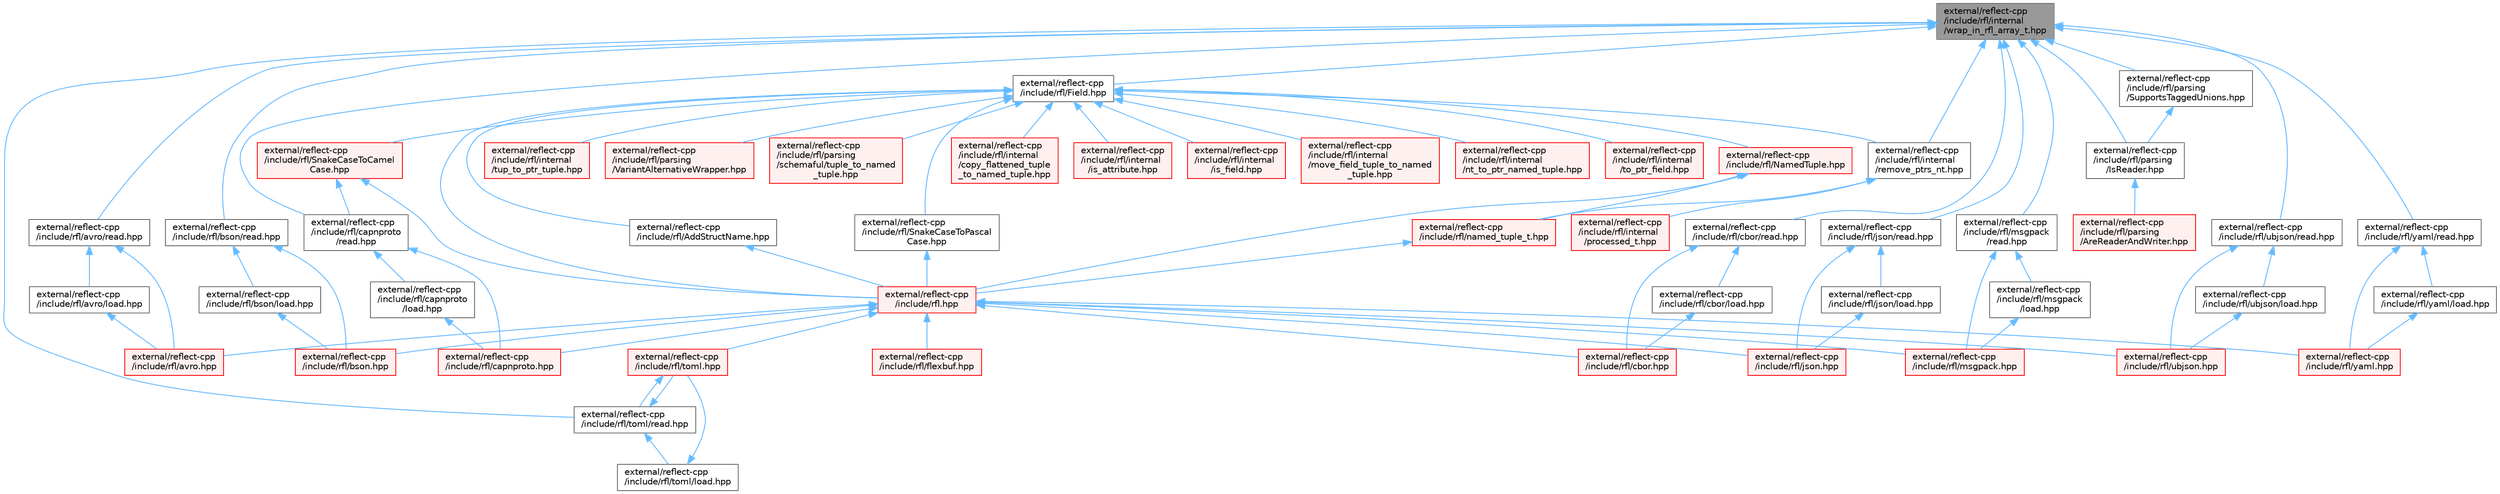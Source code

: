 digraph "external/reflect-cpp/include/rfl/internal/wrap_in_rfl_array_t.hpp"
{
 // LATEX_PDF_SIZE
  bgcolor="transparent";
  edge [fontname=Helvetica,fontsize=10,labelfontname=Helvetica,labelfontsize=10];
  node [fontname=Helvetica,fontsize=10,shape=box,height=0.2,width=0.4];
  Node1 [id="Node000001",label="external/reflect-cpp\l/include/rfl/internal\l/wrap_in_rfl_array_t.hpp",height=0.2,width=0.4,color="gray40", fillcolor="grey60", style="filled", fontcolor="black",tooltip=" "];
  Node1 -> Node2 [id="edge1_Node000001_Node000002",dir="back",color="steelblue1",style="solid",tooltip=" "];
  Node2 [id="Node000002",label="external/reflect-cpp\l/include/rfl/Field.hpp",height=0.2,width=0.4,color="grey40", fillcolor="white", style="filled",URL="$_field_8hpp.html",tooltip=" "];
  Node2 -> Node3 [id="edge2_Node000002_Node000003",dir="back",color="steelblue1",style="solid",tooltip=" "];
  Node3 [id="Node000003",label="external/reflect-cpp\l/include/rfl.hpp",height=0.2,width=0.4,color="red", fillcolor="#FFF0F0", style="filled",URL="$rfl_8hpp.html",tooltip=" "];
  Node3 -> Node4 [id="edge3_Node000003_Node000004",dir="back",color="steelblue1",style="solid",tooltip=" "];
  Node4 [id="Node000004",label="external/reflect-cpp\l/include/rfl/avro.hpp",height=0.2,width=0.4,color="red", fillcolor="#FFF0F0", style="filled",URL="$avro_8hpp.html",tooltip=" "];
  Node3 -> Node58 [id="edge4_Node000003_Node000058",dir="back",color="steelblue1",style="solid",tooltip=" "];
  Node58 [id="Node000058",label="external/reflect-cpp\l/include/rfl/bson.hpp",height=0.2,width=0.4,color="red", fillcolor="#FFF0F0", style="filled",URL="$bson_8hpp.html",tooltip=" "];
  Node3 -> Node98 [id="edge5_Node000003_Node000098",dir="back",color="steelblue1",style="solid",tooltip=" "];
  Node98 [id="Node000098",label="external/reflect-cpp\l/include/rfl/capnproto.hpp",height=0.2,width=0.4,color="red", fillcolor="#FFF0F0", style="filled",URL="$capnproto_8hpp.html",tooltip=" "];
  Node3 -> Node145 [id="edge6_Node000003_Node000145",dir="back",color="steelblue1",style="solid",tooltip=" "];
  Node145 [id="Node000145",label="external/reflect-cpp\l/include/rfl/cbor.hpp",height=0.2,width=0.4,color="red", fillcolor="#FFF0F0", style="filled",URL="$cbor_8hpp.html",tooltip=" "];
  Node3 -> Node186 [id="edge7_Node000003_Node000186",dir="back",color="steelblue1",style="solid",tooltip=" "];
  Node186 [id="Node000186",label="external/reflect-cpp\l/include/rfl/flexbuf.hpp",height=0.2,width=0.4,color="red", fillcolor="#FFF0F0", style="filled",URL="$flexbuf_8hpp.html",tooltip=" "];
  Node3 -> Node226 [id="edge8_Node000003_Node000226",dir="back",color="steelblue1",style="solid",tooltip=" "];
  Node226 [id="Node000226",label="external/reflect-cpp\l/include/rfl/json.hpp",height=0.2,width=0.4,color="red", fillcolor="#FFF0F0", style="filled",URL="$reflect-cpp_2include_2rfl_2json_8hpp.html",tooltip=" "];
  Node3 -> Node451 [id="edge9_Node000003_Node000451",dir="back",color="steelblue1",style="solid",tooltip=" "];
  Node451 [id="Node000451",label="external/reflect-cpp\l/include/rfl/msgpack.hpp",height=0.2,width=0.4,color="red", fillcolor="#FFF0F0", style="filled",URL="$msgpack_8hpp.html",tooltip=" "];
  Node3 -> Node494 [id="edge10_Node000003_Node000494",dir="back",color="steelblue1",style="solid",tooltip=" "];
  Node494 [id="Node000494",label="external/reflect-cpp\l/include/rfl/toml.hpp",height=0.2,width=0.4,color="red", fillcolor="#FFF0F0", style="filled",URL="$toml_8hpp.html",tooltip=" "];
  Node494 -> Node497 [id="edge11_Node000494_Node000497",dir="back",color="steelblue1",style="solid",tooltip=" "];
  Node497 [id="Node000497",label="external/reflect-cpp\l/include/rfl/toml/read.hpp",height=0.2,width=0.4,color="grey40", fillcolor="white", style="filled",URL="$toml_2read_8hpp.html",tooltip=" "];
  Node497 -> Node494 [id="edge12_Node000497_Node000494",dir="back",color="steelblue1",style="solid",tooltip=" "];
  Node497 -> Node498 [id="edge13_Node000497_Node000498",dir="back",color="steelblue1",style="solid",tooltip=" "];
  Node498 [id="Node000498",label="external/reflect-cpp\l/include/rfl/toml/load.hpp",height=0.2,width=0.4,color="grey40", fillcolor="white", style="filled",URL="$toml_2load_8hpp.html",tooltip=" "];
  Node498 -> Node494 [id="edge14_Node000498_Node000494",dir="back",color="steelblue1",style="solid",tooltip=" "];
  Node3 -> Node541 [id="edge15_Node000003_Node000541",dir="back",color="steelblue1",style="solid",tooltip=" "];
  Node541 [id="Node000541",label="external/reflect-cpp\l/include/rfl/ubjson.hpp",height=0.2,width=0.4,color="red", fillcolor="#FFF0F0", style="filled",URL="$ubjson_8hpp.html",tooltip=" "];
  Node3 -> Node621 [id="edge16_Node000003_Node000621",dir="back",color="steelblue1",style="solid",tooltip=" "];
  Node621 [id="Node000621",label="external/reflect-cpp\l/include/rfl/yaml.hpp",height=0.2,width=0.4,color="red", fillcolor="#FFF0F0", style="filled",URL="$yaml_8hpp.html",tooltip=" "];
  Node2 -> Node667 [id="edge17_Node000002_Node000667",dir="back",color="steelblue1",style="solid",tooltip=" "];
  Node667 [id="Node000667",label="external/reflect-cpp\l/include/rfl/AddStructName.hpp",height=0.2,width=0.4,color="grey40", fillcolor="white", style="filled",URL="$_add_struct_name_8hpp.html",tooltip=" "];
  Node667 -> Node3 [id="edge18_Node000667_Node000003",dir="back",color="steelblue1",style="solid",tooltip=" "];
  Node2 -> Node668 [id="edge19_Node000002_Node000668",dir="back",color="steelblue1",style="solid",tooltip=" "];
  Node668 [id="Node000668",label="external/reflect-cpp\l/include/rfl/NamedTuple.hpp",height=0.2,width=0.4,color="red", fillcolor="#FFF0F0", style="filled",URL="$_named_tuple_8hpp.html",tooltip=" "];
  Node668 -> Node3 [id="edge20_Node000668_Node000003",dir="back",color="steelblue1",style="solid",tooltip=" "];
  Node668 -> Node748 [id="edge21_Node000668_Node000748",dir="back",color="steelblue1",style="solid",tooltip=" "];
  Node748 [id="Node000748",label="external/reflect-cpp\l/include/rfl/named_tuple_t.hpp",height=0.2,width=0.4,color="red", fillcolor="#FFF0F0", style="filled",URL="$named__tuple__t_8hpp.html",tooltip=" "];
  Node748 -> Node3 [id="edge22_Node000748_Node000003",dir="back",color="steelblue1",style="solid",tooltip=" "];
  Node2 -> Node793 [id="edge23_Node000002_Node000793",dir="back",color="steelblue1",style="solid",tooltip=" "];
  Node793 [id="Node000793",label="external/reflect-cpp\l/include/rfl/SnakeCaseToCamel\lCase.hpp",height=0.2,width=0.4,color="red", fillcolor="#FFF0F0", style="filled",URL="$_snake_case_to_camel_case_8hpp.html",tooltip=" "];
  Node793 -> Node3 [id="edge24_Node000793_Node000003",dir="back",color="steelblue1",style="solid",tooltip=" "];
  Node793 -> Node238 [id="edge25_Node000793_Node000238",dir="back",color="steelblue1",style="solid",tooltip=" "];
  Node238 [id="Node000238",label="external/reflect-cpp\l/include/rfl/capnproto\l/read.hpp",height=0.2,width=0.4,color="grey40", fillcolor="white", style="filled",URL="$capnproto_2read_8hpp.html",tooltip=" "];
  Node238 -> Node98 [id="edge26_Node000238_Node000098",dir="back",color="steelblue1",style="solid",tooltip=" "];
  Node238 -> Node239 [id="edge27_Node000238_Node000239",dir="back",color="steelblue1",style="solid",tooltip=" "];
  Node239 [id="Node000239",label="external/reflect-cpp\l/include/rfl/capnproto\l/load.hpp",height=0.2,width=0.4,color="grey40", fillcolor="white", style="filled",URL="$capnproto_2load_8hpp.html",tooltip=" "];
  Node239 -> Node98 [id="edge28_Node000239_Node000098",dir="back",color="steelblue1",style="solid",tooltip=" "];
  Node2 -> Node794 [id="edge29_Node000002_Node000794",dir="back",color="steelblue1",style="solid",tooltip=" "];
  Node794 [id="Node000794",label="external/reflect-cpp\l/include/rfl/SnakeCaseToPascal\lCase.hpp",height=0.2,width=0.4,color="grey40", fillcolor="white", style="filled",URL="$_snake_case_to_pascal_case_8hpp.html",tooltip=" "];
  Node794 -> Node3 [id="edge30_Node000794_Node000003",dir="back",color="steelblue1",style="solid",tooltip=" "];
  Node2 -> Node781 [id="edge31_Node000002_Node000781",dir="back",color="steelblue1",style="solid",tooltip=" "];
  Node781 [id="Node000781",label="external/reflect-cpp\l/include/rfl/internal\l/copy_flattened_tuple\l_to_named_tuple.hpp",height=0.2,width=0.4,color="red", fillcolor="#FFF0F0", style="filled",URL="$copy__flattened__tuple__to__named__tuple_8hpp.html",tooltip=" "];
  Node2 -> Node795 [id="edge32_Node000002_Node000795",dir="back",color="steelblue1",style="solid",tooltip=" "];
  Node795 [id="Node000795",label="external/reflect-cpp\l/include/rfl/internal\l/is_attribute.hpp",height=0.2,width=0.4,color="red", fillcolor="#FFF0F0", style="filled",URL="$is__attribute_8hpp.html",tooltip=" "];
  Node2 -> Node796 [id="edge33_Node000002_Node000796",dir="back",color="steelblue1",style="solid",tooltip=" "];
  Node796 [id="Node000796",label="external/reflect-cpp\l/include/rfl/internal\l/is_field.hpp",height=0.2,width=0.4,color="red", fillcolor="#FFF0F0", style="filled",URL="$is__field_8hpp.html",tooltip=" "];
  Node2 -> Node764 [id="edge34_Node000002_Node000764",dir="back",color="steelblue1",style="solid",tooltip=" "];
  Node764 [id="Node000764",label="external/reflect-cpp\l/include/rfl/internal\l/move_field_tuple_to_named\l_tuple.hpp",height=0.2,width=0.4,color="red", fillcolor="#FFF0F0", style="filled",URL="$move__field__tuple__to__named__tuple_8hpp.html",tooltip=" "];
  Node2 -> Node786 [id="edge35_Node000002_Node000786",dir="back",color="steelblue1",style="solid",tooltip=" "];
  Node786 [id="Node000786",label="external/reflect-cpp\l/include/rfl/internal\l/nt_to_ptr_named_tuple.hpp",height=0.2,width=0.4,color="red", fillcolor="#FFF0F0", style="filled",URL="$nt__to__ptr__named__tuple_8hpp.html",tooltip=" "];
  Node2 -> Node798 [id="edge36_Node000002_Node000798",dir="back",color="steelblue1",style="solid",tooltip=" "];
  Node798 [id="Node000798",label="external/reflect-cpp\l/include/rfl/internal\l/remove_ptrs_nt.hpp",height=0.2,width=0.4,color="grey40", fillcolor="white", style="filled",URL="$remove__ptrs__nt_8hpp.html",tooltip=" "];
  Node798 -> Node769 [id="edge37_Node000798_Node000769",dir="back",color="steelblue1",style="solid",tooltip=" "];
  Node769 [id="Node000769",label="external/reflect-cpp\l/include/rfl/internal\l/processed_t.hpp",height=0.2,width=0.4,color="red", fillcolor="#FFF0F0", style="filled",URL="$processed__t_8hpp.html",tooltip=" "];
  Node798 -> Node748 [id="edge38_Node000798_Node000748",dir="back",color="steelblue1",style="solid",tooltip=" "];
  Node2 -> Node799 [id="edge39_Node000002_Node000799",dir="back",color="steelblue1",style="solid",tooltip=" "];
  Node799 [id="Node000799",label="external/reflect-cpp\l/include/rfl/internal\l/to_ptr_field.hpp",height=0.2,width=0.4,color="red", fillcolor="#FFF0F0", style="filled",URL="$to__ptr__field_8hpp.html",tooltip=" "];
  Node2 -> Node787 [id="edge40_Node000002_Node000787",dir="back",color="steelblue1",style="solid",tooltip=" "];
  Node787 [id="Node000787",label="external/reflect-cpp\l/include/rfl/internal\l/tup_to_ptr_tuple.hpp",height=0.2,width=0.4,color="red", fillcolor="#FFF0F0", style="filled",URL="$tup__to__ptr__tuple_8hpp.html",tooltip=" "];
  Node2 -> Node800 [id="edge41_Node000002_Node000800",dir="back",color="steelblue1",style="solid",tooltip=" "];
  Node800 [id="Node000800",label="external/reflect-cpp\l/include/rfl/parsing\l/VariantAlternativeWrapper.hpp",height=0.2,width=0.4,color="red", fillcolor="#FFF0F0", style="filled",URL="$_variant_alternative_wrapper_8hpp.html",tooltip=" "];
  Node2 -> Node788 [id="edge42_Node000002_Node000788",dir="back",color="steelblue1",style="solid",tooltip=" "];
  Node788 [id="Node000788",label="external/reflect-cpp\l/include/rfl/parsing\l/schemaful/tuple_to_named\l_tuple.hpp",height=0.2,width=0.4,color="red", fillcolor="#FFF0F0", style="filled",URL="$tuple__to__named__tuple_8hpp.html",tooltip=" "];
  Node1 -> Node231 [id="edge43_Node000001_Node000231",dir="back",color="steelblue1",style="solid",tooltip=" "];
  Node231 [id="Node000231",label="external/reflect-cpp\l/include/rfl/avro/read.hpp",height=0.2,width=0.4,color="grey40", fillcolor="white", style="filled",URL="$avro_2read_8hpp.html",tooltip=" "];
  Node231 -> Node4 [id="edge44_Node000231_Node000004",dir="back",color="steelblue1",style="solid",tooltip=" "];
  Node231 -> Node232 [id="edge45_Node000231_Node000232",dir="back",color="steelblue1",style="solid",tooltip=" "];
  Node232 [id="Node000232",label="external/reflect-cpp\l/include/rfl/avro/load.hpp",height=0.2,width=0.4,color="grey40", fillcolor="white", style="filled",URL="$avro_2load_8hpp.html",tooltip=" "];
  Node232 -> Node4 [id="edge46_Node000232_Node000004",dir="back",color="steelblue1",style="solid",tooltip=" "];
  Node1 -> Node694 [id="edge47_Node000001_Node000694",dir="back",color="steelblue1",style="solid",tooltip=" "];
  Node694 [id="Node000694",label="external/reflect-cpp\l/include/rfl/bson/read.hpp",height=0.2,width=0.4,color="grey40", fillcolor="white", style="filled",URL="$bson_2read_8hpp.html",tooltip=" "];
  Node694 -> Node58 [id="edge48_Node000694_Node000058",dir="back",color="steelblue1",style="solid",tooltip=" "];
  Node694 -> Node695 [id="edge49_Node000694_Node000695",dir="back",color="steelblue1",style="solid",tooltip=" "];
  Node695 [id="Node000695",label="external/reflect-cpp\l/include/rfl/bson/load.hpp",height=0.2,width=0.4,color="grey40", fillcolor="white", style="filled",URL="$bson_2load_8hpp.html",tooltip=" "];
  Node695 -> Node58 [id="edge50_Node000695_Node000058",dir="back",color="steelblue1",style="solid",tooltip=" "];
  Node1 -> Node238 [id="edge51_Node000001_Node000238",dir="back",color="steelblue1",style="solid",tooltip=" "];
  Node1 -> Node701 [id="edge52_Node000001_Node000701",dir="back",color="steelblue1",style="solid",tooltip=" "];
  Node701 [id="Node000701",label="external/reflect-cpp\l/include/rfl/cbor/read.hpp",height=0.2,width=0.4,color="grey40", fillcolor="white", style="filled",URL="$cbor_2read_8hpp.html",tooltip=" "];
  Node701 -> Node145 [id="edge53_Node000701_Node000145",dir="back",color="steelblue1",style="solid",tooltip=" "];
  Node701 -> Node702 [id="edge54_Node000701_Node000702",dir="back",color="steelblue1",style="solid",tooltip=" "];
  Node702 [id="Node000702",label="external/reflect-cpp\l/include/rfl/cbor/load.hpp",height=0.2,width=0.4,color="grey40", fillcolor="white", style="filled",URL="$cbor_2load_8hpp.html",tooltip=" "];
  Node702 -> Node145 [id="edge55_Node000702_Node000145",dir="back",color="steelblue1",style="solid",tooltip=" "];
  Node1 -> Node798 [id="edge56_Node000001_Node000798",dir="back",color="steelblue1",style="solid",tooltip=" "];
  Node1 -> Node717 [id="edge57_Node000001_Node000717",dir="back",color="steelblue1",style="solid",tooltip=" "];
  Node717 [id="Node000717",label="external/reflect-cpp\l/include/rfl/json/read.hpp",height=0.2,width=0.4,color="grey40", fillcolor="white", style="filled",URL="$json_2read_8hpp.html",tooltip=" "];
  Node717 -> Node226 [id="edge58_Node000717_Node000226",dir="back",color="steelblue1",style="solid",tooltip=" "];
  Node717 -> Node718 [id="edge59_Node000717_Node000718",dir="back",color="steelblue1",style="solid",tooltip=" "];
  Node718 [id="Node000718",label="external/reflect-cpp\l/include/rfl/json/load.hpp",height=0.2,width=0.4,color="grey40", fillcolor="white", style="filled",URL="$json_2load_8hpp.html",tooltip=" "];
  Node718 -> Node226 [id="edge60_Node000718_Node000226",dir="back",color="steelblue1",style="solid",tooltip=" "];
  Node1 -> Node725 [id="edge61_Node000001_Node000725",dir="back",color="steelblue1",style="solid",tooltip=" "];
  Node725 [id="Node000725",label="external/reflect-cpp\l/include/rfl/msgpack\l/read.hpp",height=0.2,width=0.4,color="grey40", fillcolor="white", style="filled",URL="$msgpack_2read_8hpp.html",tooltip=" "];
  Node725 -> Node451 [id="edge62_Node000725_Node000451",dir="back",color="steelblue1",style="solid",tooltip=" "];
  Node725 -> Node726 [id="edge63_Node000725_Node000726",dir="back",color="steelblue1",style="solid",tooltip=" "];
  Node726 [id="Node000726",label="external/reflect-cpp\l/include/rfl/msgpack\l/load.hpp",height=0.2,width=0.4,color="grey40", fillcolor="white", style="filled",URL="$msgpack_2load_8hpp.html",tooltip=" "];
  Node726 -> Node451 [id="edge64_Node000726_Node000451",dir="back",color="steelblue1",style="solid",tooltip=" "];
  Node1 -> Node801 [id="edge65_Node000001_Node000801",dir="back",color="steelblue1",style="solid",tooltip=" "];
  Node801 [id="Node000801",label="external/reflect-cpp\l/include/rfl/parsing\l/IsReader.hpp",height=0.2,width=0.4,color="grey40", fillcolor="white", style="filled",URL="$_is_reader_8hpp.html",tooltip=" "];
  Node801 -> Node802 [id="edge66_Node000801_Node000802",dir="back",color="steelblue1",style="solid",tooltip=" "];
  Node802 [id="Node000802",label="external/reflect-cpp\l/include/rfl/parsing\l/AreReaderAndWriter.hpp",height=0.2,width=0.4,color="red", fillcolor="#FFF0F0", style="filled",URL="$_are_reader_and_writer_8hpp.html",tooltip=" "];
  Node1 -> Node829 [id="edge67_Node000001_Node000829",dir="back",color="steelblue1",style="solid",tooltip=" "];
  Node829 [id="Node000829",label="external/reflect-cpp\l/include/rfl/parsing\l/SupportsTaggedUnions.hpp",height=0.2,width=0.4,color="grey40", fillcolor="white", style="filled",URL="$_supports_tagged_unions_8hpp.html",tooltip=" "];
  Node829 -> Node801 [id="edge68_Node000829_Node000801",dir="back",color="steelblue1",style="solid",tooltip=" "];
  Node1 -> Node497 [id="edge69_Node000001_Node000497",dir="back",color="steelblue1",style="solid",tooltip=" "];
  Node1 -> Node732 [id="edge70_Node000001_Node000732",dir="back",color="steelblue1",style="solid",tooltip=" "];
  Node732 [id="Node000732",label="external/reflect-cpp\l/include/rfl/ubjson/read.hpp",height=0.2,width=0.4,color="grey40", fillcolor="white", style="filled",URL="$ubjson_2read_8hpp.html",tooltip=" "];
  Node732 -> Node541 [id="edge71_Node000732_Node000541",dir="back",color="steelblue1",style="solid",tooltip=" "];
  Node732 -> Node733 [id="edge72_Node000732_Node000733",dir="back",color="steelblue1",style="solid",tooltip=" "];
  Node733 [id="Node000733",label="external/reflect-cpp\l/include/rfl/ubjson/load.hpp",height=0.2,width=0.4,color="grey40", fillcolor="white", style="filled",URL="$ubjson_2load_8hpp.html",tooltip=" "];
  Node733 -> Node541 [id="edge73_Node000733_Node000541",dir="back",color="steelblue1",style="solid",tooltip=" "];
  Node1 -> Node742 [id="edge74_Node000001_Node000742",dir="back",color="steelblue1",style="solid",tooltip=" "];
  Node742 [id="Node000742",label="external/reflect-cpp\l/include/rfl/yaml/read.hpp",height=0.2,width=0.4,color="grey40", fillcolor="white", style="filled",URL="$yaml_2read_8hpp.html",tooltip=" "];
  Node742 -> Node621 [id="edge75_Node000742_Node000621",dir="back",color="steelblue1",style="solid",tooltip=" "];
  Node742 -> Node743 [id="edge76_Node000742_Node000743",dir="back",color="steelblue1",style="solid",tooltip=" "];
  Node743 [id="Node000743",label="external/reflect-cpp\l/include/rfl/yaml/load.hpp",height=0.2,width=0.4,color="grey40", fillcolor="white", style="filled",URL="$yaml_2load_8hpp.html",tooltip=" "];
  Node743 -> Node621 [id="edge77_Node000743_Node000621",dir="back",color="steelblue1",style="solid",tooltip=" "];
}

